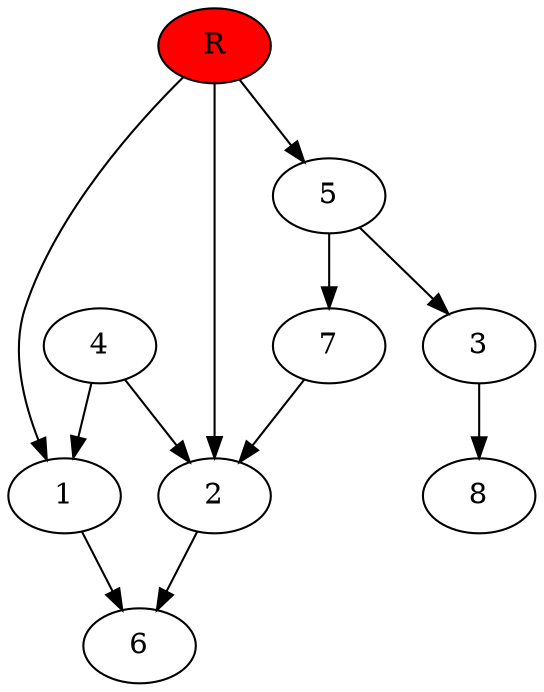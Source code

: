digraph prb4124 {
	1
	2
	3
	4
	5
	6
	7
	8
	R [fillcolor="#ff0000" style=filled]
	1 -> 6
	2 -> 6
	3 -> 8
	4 -> 1
	4 -> 2
	5 -> 3
	5 -> 7
	7 -> 2
	R -> 1
	R -> 2
	R -> 5
}
